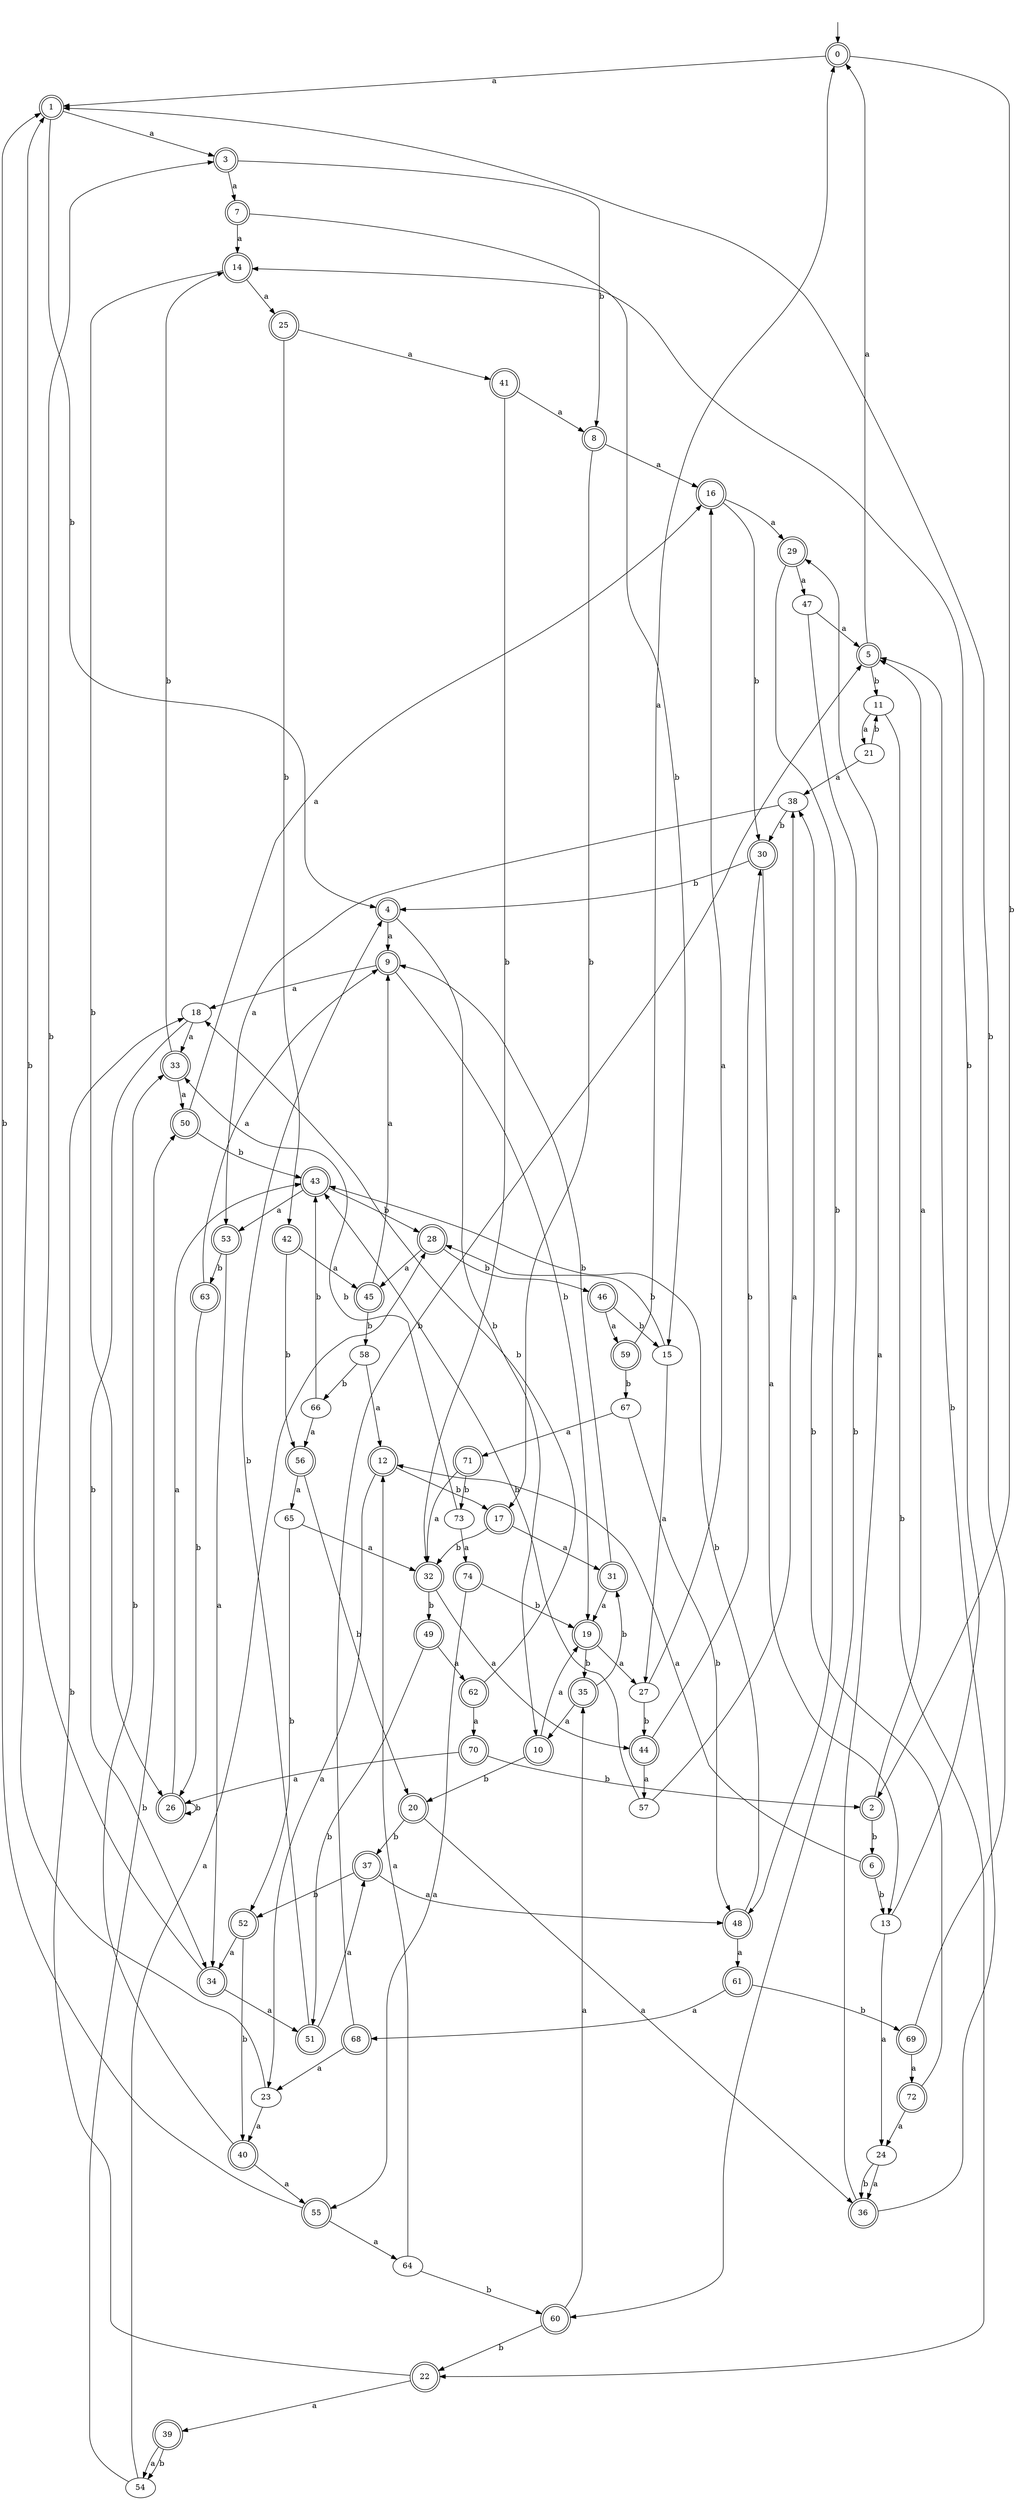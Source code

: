 digraph RandomDFA {
  __start0 [label="", shape=none];
  __start0 -> 0 [label=""];
  0 [shape=circle] [shape=doublecircle]
  0 -> 1 [label="a"]
  0 -> 2 [label="b"]
  1 [shape=doublecircle]
  1 -> 3 [label="a"]
  1 -> 4 [label="b"]
  2 [shape=doublecircle]
  2 -> 5 [label="a"]
  2 -> 6 [label="b"]
  3 [shape=doublecircle]
  3 -> 7 [label="a"]
  3 -> 8 [label="b"]
  4 [shape=doublecircle]
  4 -> 9 [label="a"]
  4 -> 10 [label="b"]
  5 [shape=doublecircle]
  5 -> 0 [label="a"]
  5 -> 11 [label="b"]
  6 [shape=doublecircle]
  6 -> 12 [label="a"]
  6 -> 13 [label="b"]
  7 [shape=doublecircle]
  7 -> 14 [label="a"]
  7 -> 15 [label="b"]
  8 [shape=doublecircle]
  8 -> 16 [label="a"]
  8 -> 17 [label="b"]
  9 [shape=doublecircle]
  9 -> 18 [label="a"]
  9 -> 19 [label="b"]
  10 [shape=doublecircle]
  10 -> 19 [label="a"]
  10 -> 20 [label="b"]
  11
  11 -> 21 [label="a"]
  11 -> 22 [label="b"]
  12 [shape=doublecircle]
  12 -> 23 [label="a"]
  12 -> 17 [label="b"]
  13
  13 -> 24 [label="a"]
  13 -> 14 [label="b"]
  14 [shape=doublecircle]
  14 -> 25 [label="a"]
  14 -> 26 [label="b"]
  15
  15 -> 27 [label="a"]
  15 -> 28 [label="b"]
  16 [shape=doublecircle]
  16 -> 29 [label="a"]
  16 -> 30 [label="b"]
  17 [shape=doublecircle]
  17 -> 31 [label="a"]
  17 -> 32 [label="b"]
  18
  18 -> 33 [label="a"]
  18 -> 34 [label="b"]
  19 [shape=doublecircle]
  19 -> 27 [label="a"]
  19 -> 35 [label="b"]
  20 [shape=doublecircle]
  20 -> 36 [label="a"]
  20 -> 37 [label="b"]
  21
  21 -> 38 [label="a"]
  21 -> 11 [label="b"]
  22 [shape=doublecircle]
  22 -> 39 [label="a"]
  22 -> 18 [label="b"]
  23
  23 -> 40 [label="a"]
  23 -> 1 [label="b"]
  24
  24 -> 36 [label="a"]
  24 -> 36 [label="b"]
  25 [shape=doublecircle]
  25 -> 41 [label="a"]
  25 -> 42 [label="b"]
  26 [shape=doublecircle]
  26 -> 43 [label="a"]
  26 -> 26 [label="b"]
  27
  27 -> 16 [label="a"]
  27 -> 44 [label="b"]
  28 [shape=doublecircle]
  28 -> 45 [label="a"]
  28 -> 46 [label="b"]
  29 [shape=doublecircle]
  29 -> 47 [label="a"]
  29 -> 48 [label="b"]
  30 [shape=doublecircle]
  30 -> 13 [label="a"]
  30 -> 4 [label="b"]
  31 [shape=doublecircle]
  31 -> 19 [label="a"]
  31 -> 9 [label="b"]
  32 [shape=doublecircle]
  32 -> 44 [label="a"]
  32 -> 49 [label="b"]
  33 [shape=doublecircle]
  33 -> 50 [label="a"]
  33 -> 14 [label="b"]
  34 [shape=doublecircle]
  34 -> 51 [label="a"]
  34 -> 3 [label="b"]
  35 [shape=doublecircle]
  35 -> 10 [label="a"]
  35 -> 31 [label="b"]
  36 [shape=doublecircle]
  36 -> 29 [label="a"]
  36 -> 5 [label="b"]
  37 [shape=doublecircle]
  37 -> 48 [label="a"]
  37 -> 52 [label="b"]
  38
  38 -> 53 [label="a"]
  38 -> 30 [label="b"]
  39 [shape=doublecircle]
  39 -> 54 [label="a"]
  39 -> 54 [label="b"]
  40 [shape=doublecircle]
  40 -> 55 [label="a"]
  40 -> 33 [label="b"]
  41 [shape=doublecircle]
  41 -> 8 [label="a"]
  41 -> 32 [label="b"]
  42 [shape=doublecircle]
  42 -> 45 [label="a"]
  42 -> 56 [label="b"]
  43 [shape=doublecircle]
  43 -> 53 [label="a"]
  43 -> 28 [label="b"]
  44 [shape=doublecircle]
  44 -> 57 [label="a"]
  44 -> 30 [label="b"]
  45 [shape=doublecircle]
  45 -> 9 [label="a"]
  45 -> 58 [label="b"]
  46 [shape=doublecircle]
  46 -> 59 [label="a"]
  46 -> 15 [label="b"]
  47
  47 -> 5 [label="a"]
  47 -> 60 [label="b"]
  48 [shape=doublecircle]
  48 -> 61 [label="a"]
  48 -> 43 [label="b"]
  49 [shape=doublecircle]
  49 -> 62 [label="a"]
  49 -> 51 [label="b"]
  50 [shape=doublecircle]
  50 -> 16 [label="a"]
  50 -> 43 [label="b"]
  51 [shape=doublecircle]
  51 -> 37 [label="a"]
  51 -> 4 [label="b"]
  52 [shape=doublecircle]
  52 -> 34 [label="a"]
  52 -> 40 [label="b"]
  53 [shape=doublecircle]
  53 -> 34 [label="a"]
  53 -> 63 [label="b"]
  54
  54 -> 28 [label="a"]
  54 -> 50 [label="b"]
  55 [shape=doublecircle]
  55 -> 64 [label="a"]
  55 -> 1 [label="b"]
  56 [shape=doublecircle]
  56 -> 65 [label="a"]
  56 -> 20 [label="b"]
  57
  57 -> 38 [label="a"]
  57 -> 43 [label="b"]
  58
  58 -> 12 [label="a"]
  58 -> 66 [label="b"]
  59 [shape=doublecircle]
  59 -> 0 [label="a"]
  59 -> 67 [label="b"]
  60 [shape=doublecircle]
  60 -> 35 [label="a"]
  60 -> 22 [label="b"]
  61 [shape=doublecircle]
  61 -> 68 [label="a"]
  61 -> 69 [label="b"]
  62 [shape=doublecircle]
  62 -> 70 [label="a"]
  62 -> 18 [label="b"]
  63 [shape=doublecircle]
  63 -> 9 [label="a"]
  63 -> 26 [label="b"]
  64
  64 -> 12 [label="a"]
  64 -> 60 [label="b"]
  65
  65 -> 32 [label="a"]
  65 -> 52 [label="b"]
  66
  66 -> 56 [label="a"]
  66 -> 43 [label="b"]
  67
  67 -> 71 [label="a"]
  67 -> 48 [label="b"]
  68 [shape=doublecircle]
  68 -> 23 [label="a"]
  68 -> 5 [label="b"]
  69 [shape=doublecircle]
  69 -> 72 [label="a"]
  69 -> 1 [label="b"]
  70 [shape=doublecircle]
  70 -> 26 [label="a"]
  70 -> 2 [label="b"]
  71 [shape=doublecircle]
  71 -> 32 [label="a"]
  71 -> 73 [label="b"]
  72 [shape=doublecircle]
  72 -> 24 [label="a"]
  72 -> 38 [label="b"]
  73
  73 -> 74 [label="a"]
  73 -> 33 [label="b"]
  74 [shape=doublecircle]
  74 -> 55 [label="a"]
  74 -> 19 [label="b"]
}
